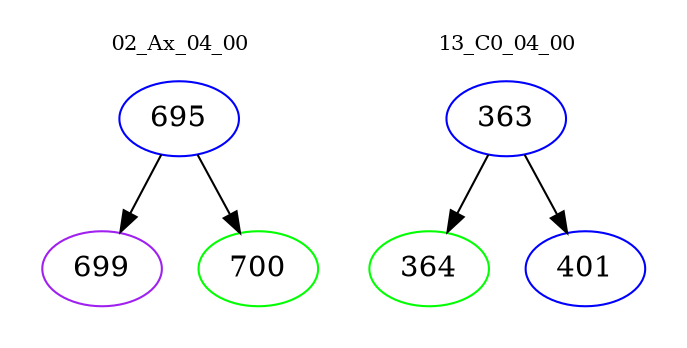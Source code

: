 digraph{
subgraph cluster_0 {
color = white
label = "02_Ax_04_00";
fontsize=10;
T0_695 [label="695", color="blue"]
T0_695 -> T0_699 [color="black"]
T0_699 [label="699", color="purple"]
T0_695 -> T0_700 [color="black"]
T0_700 [label="700", color="green"]
}
subgraph cluster_1 {
color = white
label = "13_C0_04_00";
fontsize=10;
T1_363 [label="363", color="blue"]
T1_363 -> T1_364 [color="black"]
T1_364 [label="364", color="green"]
T1_363 -> T1_401 [color="black"]
T1_401 [label="401", color="blue"]
}
}
